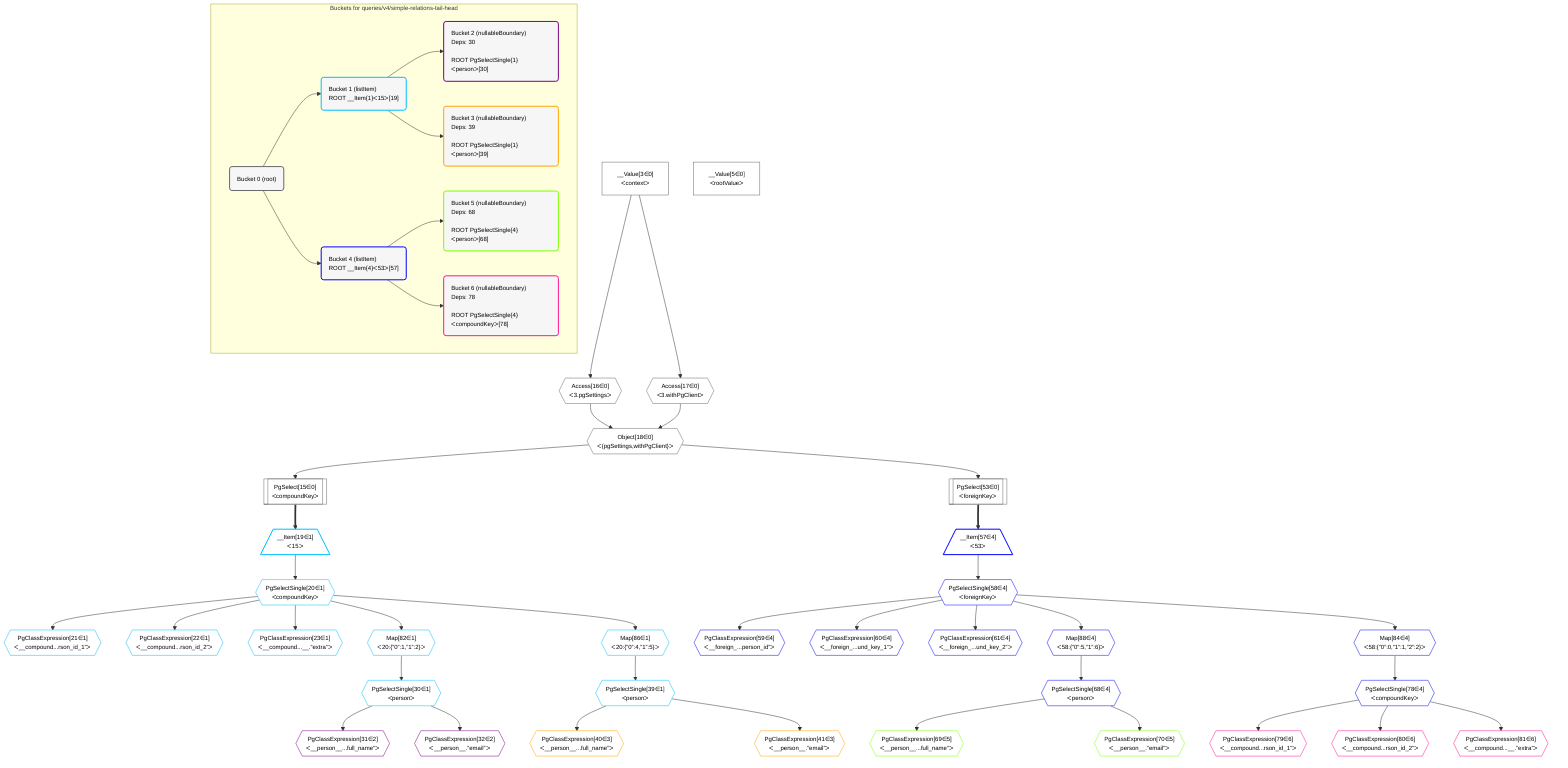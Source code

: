 %%{init: {'themeVariables': { 'fontSize': '12px'}}}%%
graph TD
    classDef path fill:#eee,stroke:#000,color:#000
    classDef plan fill:#fff,stroke-width:1px,color:#000
    classDef itemplan fill:#fff,stroke-width:2px,color:#000
    classDef unbatchedplan fill:#dff,stroke-width:1px,color:#000
    classDef sideeffectplan fill:#fcc,stroke-width:2px,color:#000
    classDef bucket fill:#f6f6f6,color:#000,stroke-width:2px,text-align:left


    %% define steps
    __Value3["__Value[3∈0]<br />ᐸcontextᐳ"]:::plan
    __Value5["__Value[5∈0]<br />ᐸrootValueᐳ"]:::plan
    Access16{{"Access[16∈0]<br />ᐸ3.pgSettingsᐳ"}}:::plan
    Access17{{"Access[17∈0]<br />ᐸ3.withPgClientᐳ"}}:::plan
    Object18{{"Object[18∈0]<br />ᐸ{pgSettings,withPgClient}ᐳ"}}:::plan
    PgSelect15[["PgSelect[15∈0]<br />ᐸcompoundKeyᐳ"]]:::plan
    __Item19[/"__Item[19∈1]<br />ᐸ15ᐳ"\]:::itemplan
    PgSelectSingle20{{"PgSelectSingle[20∈1]<br />ᐸcompoundKeyᐳ"}}:::plan
    PgClassExpression21{{"PgClassExpression[21∈1]<br />ᐸ__compound...rson_id_1”ᐳ"}}:::plan
    PgClassExpression22{{"PgClassExpression[22∈1]<br />ᐸ__compound...rson_id_2”ᐳ"}}:::plan
    PgClassExpression23{{"PgClassExpression[23∈1]<br />ᐸ__compound...__.”extra”ᐳ"}}:::plan
    Map82{{"Map[82∈1]<br />ᐸ20:{”0”:1,”1”:2}ᐳ"}}:::plan
    PgSelectSingle30{{"PgSelectSingle[30∈1]<br />ᐸpersonᐳ"}}:::plan
    PgClassExpression31{{"PgClassExpression[31∈2]<br />ᐸ__person__...full_name”ᐳ"}}:::plan
    PgClassExpression32{{"PgClassExpression[32∈2]<br />ᐸ__person__.”email”ᐳ"}}:::plan
    Map86{{"Map[86∈1]<br />ᐸ20:{”0”:4,”1”:5}ᐳ"}}:::plan
    PgSelectSingle39{{"PgSelectSingle[39∈1]<br />ᐸpersonᐳ"}}:::plan
    PgClassExpression40{{"PgClassExpression[40∈3]<br />ᐸ__person__...full_name”ᐳ"}}:::plan
    PgClassExpression41{{"PgClassExpression[41∈3]<br />ᐸ__person__.”email”ᐳ"}}:::plan
    PgSelect53[["PgSelect[53∈0]<br />ᐸforeignKeyᐳ"]]:::plan
    __Item57[/"__Item[57∈4]<br />ᐸ53ᐳ"\]:::itemplan
    PgSelectSingle58{{"PgSelectSingle[58∈4]<br />ᐸforeignKeyᐳ"}}:::plan
    PgClassExpression59{{"PgClassExpression[59∈4]<br />ᐸ__foreign_...person_id”ᐳ"}}:::plan
    PgClassExpression60{{"PgClassExpression[60∈4]<br />ᐸ__foreign_...und_key_1”ᐳ"}}:::plan
    PgClassExpression61{{"PgClassExpression[61∈4]<br />ᐸ__foreign_...und_key_2”ᐳ"}}:::plan
    Map88{{"Map[88∈4]<br />ᐸ58:{”0”:5,”1”:6}ᐳ"}}:::plan
    PgSelectSingle68{{"PgSelectSingle[68∈4]<br />ᐸpersonᐳ"}}:::plan
    PgClassExpression69{{"PgClassExpression[69∈5]<br />ᐸ__person__...full_name”ᐳ"}}:::plan
    PgClassExpression70{{"PgClassExpression[70∈5]<br />ᐸ__person__.”email”ᐳ"}}:::plan
    Map84{{"Map[84∈4]<br />ᐸ58:{”0”:0,”1”:1,”2”:2}ᐳ"}}:::plan
    PgSelectSingle78{{"PgSelectSingle[78∈4]<br />ᐸcompoundKeyᐳ"}}:::plan
    PgClassExpression79{{"PgClassExpression[79∈6]<br />ᐸ__compound...rson_id_1”ᐳ"}}:::plan
    PgClassExpression80{{"PgClassExpression[80∈6]<br />ᐸ__compound...rson_id_2”ᐳ"}}:::plan
    PgClassExpression81{{"PgClassExpression[81∈6]<br />ᐸ__compound...__.”extra”ᐳ"}}:::plan

    %% plan dependencies
    __Value3 --> Access16
    __Value3 --> Access17
    Access16 & Access17 --> Object18
    Object18 --> PgSelect15
    PgSelect15 ==> __Item19
    __Item19 --> PgSelectSingle20
    PgSelectSingle20 --> PgClassExpression21
    PgSelectSingle20 --> PgClassExpression22
    PgSelectSingle20 --> PgClassExpression23
    PgSelectSingle20 --> Map82
    Map82 --> PgSelectSingle30
    PgSelectSingle30 --> PgClassExpression31
    PgSelectSingle30 --> PgClassExpression32
    PgSelectSingle20 --> Map86
    Map86 --> PgSelectSingle39
    PgSelectSingle39 --> PgClassExpression40
    PgSelectSingle39 --> PgClassExpression41
    Object18 --> PgSelect53
    PgSelect53 ==> __Item57
    __Item57 --> PgSelectSingle58
    PgSelectSingle58 --> PgClassExpression59
    PgSelectSingle58 --> PgClassExpression60
    PgSelectSingle58 --> PgClassExpression61
    PgSelectSingle58 --> Map88
    Map88 --> PgSelectSingle68
    PgSelectSingle68 --> PgClassExpression69
    PgSelectSingle68 --> PgClassExpression70
    PgSelectSingle58 --> Map84
    Map84 --> PgSelectSingle78
    PgSelectSingle78 --> PgClassExpression79
    PgSelectSingle78 --> PgClassExpression80
    PgSelectSingle78 --> PgClassExpression81

    subgraph "Buckets for queries/v4/simple-relations-tail-head"
    Bucket0("Bucket 0 (root)"):::bucket
    classDef bucket0 stroke:#696969
    class Bucket0,__Value3,__Value5,PgSelect15,Access16,Access17,Object18,PgSelect53 bucket0
    Bucket1("Bucket 1 (listItem)<br />ROOT __Item{1}ᐸ15ᐳ[19]"):::bucket
    classDef bucket1 stroke:#00bfff
    class Bucket1,__Item19,PgSelectSingle20,PgClassExpression21,PgClassExpression22,PgClassExpression23,PgSelectSingle30,PgSelectSingle39,Map82,Map86 bucket1
    Bucket2("Bucket 2 (nullableBoundary)<br />Deps: 30<br /><br />ROOT PgSelectSingle{1}ᐸpersonᐳ[30]"):::bucket
    classDef bucket2 stroke:#7f007f
    class Bucket2,PgClassExpression31,PgClassExpression32 bucket2
    Bucket3("Bucket 3 (nullableBoundary)<br />Deps: 39<br /><br />ROOT PgSelectSingle{1}ᐸpersonᐳ[39]"):::bucket
    classDef bucket3 stroke:#ffa500
    class Bucket3,PgClassExpression40,PgClassExpression41 bucket3
    Bucket4("Bucket 4 (listItem)<br />ROOT __Item{4}ᐸ53ᐳ[57]"):::bucket
    classDef bucket4 stroke:#0000ff
    class Bucket4,__Item57,PgSelectSingle58,PgClassExpression59,PgClassExpression60,PgClassExpression61,PgSelectSingle68,PgSelectSingle78,Map84,Map88 bucket4
    Bucket5("Bucket 5 (nullableBoundary)<br />Deps: 68<br /><br />ROOT PgSelectSingle{4}ᐸpersonᐳ[68]"):::bucket
    classDef bucket5 stroke:#7fff00
    class Bucket5,PgClassExpression69,PgClassExpression70 bucket5
    Bucket6("Bucket 6 (nullableBoundary)<br />Deps: 78<br /><br />ROOT PgSelectSingle{4}ᐸcompoundKeyᐳ[78]"):::bucket
    classDef bucket6 stroke:#ff1493
    class Bucket6,PgClassExpression79,PgClassExpression80,PgClassExpression81 bucket6
    Bucket0 --> Bucket1 & Bucket4
    Bucket1 --> Bucket2 & Bucket3
    Bucket4 --> Bucket5 & Bucket6
    end